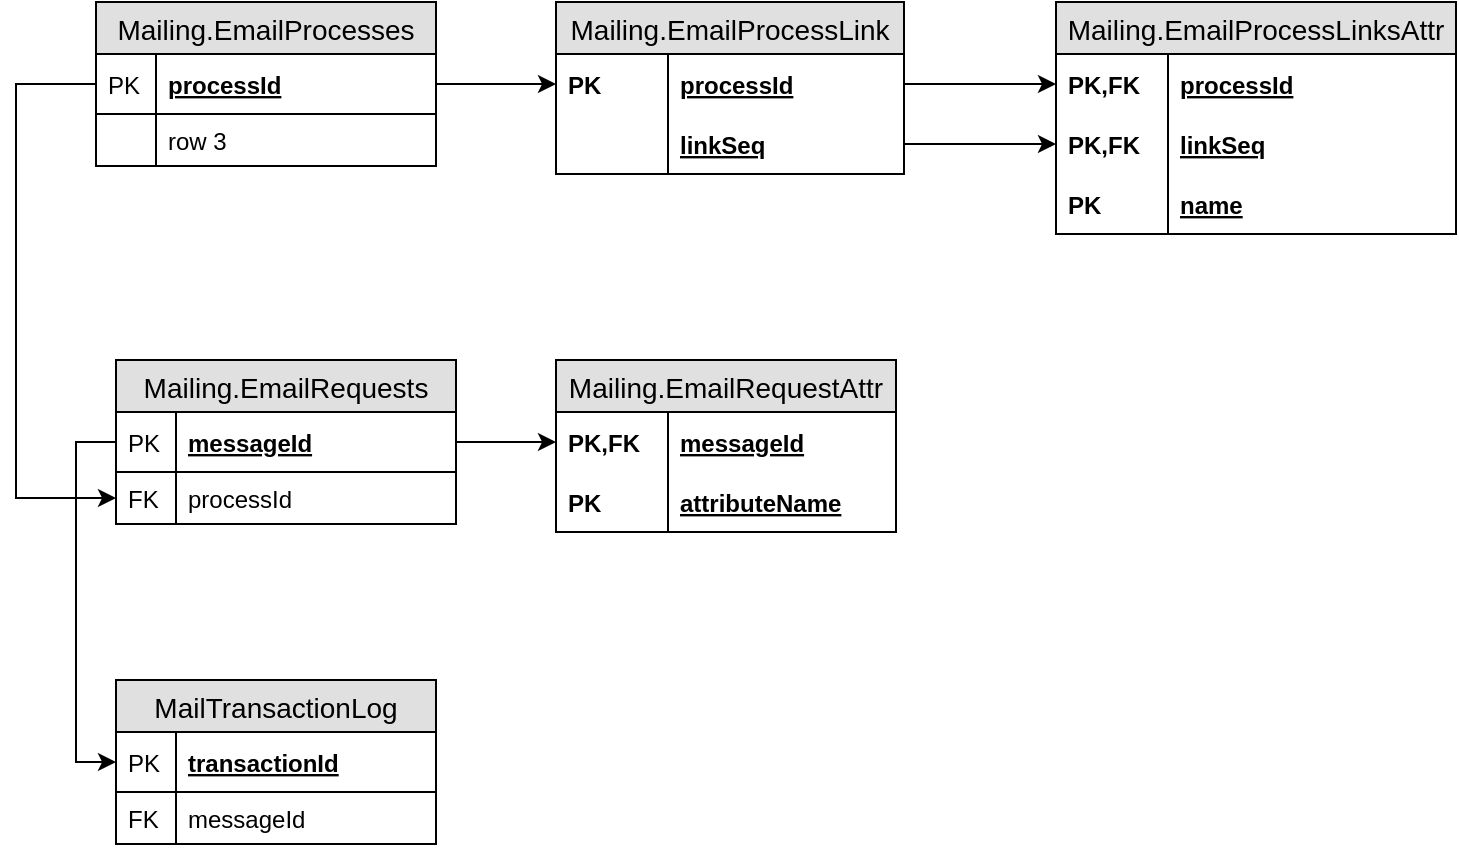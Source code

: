 <mxfile version="10.7.5" type="github"><diagram id="SB_Kls23tC7Y3D_4Yoh1" name="Page-1"><mxGraphModel dx="2244" dy="715" grid="1" gridSize="10" guides="1" tooltips="1" connect="1" arrows="1" fold="1" page="1" pageScale="1" pageWidth="850" pageHeight="1100" math="0" shadow="0"><root><mxCell id="0"/><mxCell id="1" parent="0"/><mxCell id="N1daHU1k654bWJSWbZei-3" value="Mailing.EmailProcesses" style="swimlane;fontStyle=0;childLayout=stackLayout;horizontal=1;startSize=26;fillColor=#e0e0e0;horizontalStack=0;resizeParent=1;resizeParentMax=0;resizeLast=0;collapsible=1;marginBottom=0;swimlaneFillColor=#ffffff;align=center;fontSize=14;" parent="1" vertex="1"><mxGeometry x="40" y="101" width="170" height="82" as="geometry"/></mxCell><mxCell id="N1daHU1k654bWJSWbZei-4" value="processId" style="shape=partialRectangle;top=0;left=0;right=0;bottom=1;align=left;verticalAlign=middle;fillColor=none;spacingLeft=34;spacingRight=4;overflow=hidden;rotatable=0;points=[[0,0.5],[1,0.5]];portConstraint=eastwest;dropTarget=0;fontStyle=5;fontSize=12;" parent="N1daHU1k654bWJSWbZei-3" vertex="1"><mxGeometry y="26" width="170" height="30" as="geometry"/></mxCell><mxCell id="N1daHU1k654bWJSWbZei-5" value="PK" style="shape=partialRectangle;top=0;left=0;bottom=0;fillColor=none;align=left;verticalAlign=middle;spacingLeft=4;spacingRight=4;overflow=hidden;rotatable=0;points=[];portConstraint=eastwest;part=1;fontSize=12;" parent="N1daHU1k654bWJSWbZei-4" vertex="1" connectable="0"><mxGeometry width="30" height="30" as="geometry"/></mxCell><mxCell id="8gAO9HkoRNxko6sKfsYA-80" value="row 3" style="shape=partialRectangle;top=0;left=0;right=0;bottom=0;align=left;verticalAlign=top;fillColor=none;spacingLeft=34;spacingRight=4;overflow=hidden;rotatable=0;points=[[0,0.5],[1,0.5]];portConstraint=eastwest;dropTarget=0;fontSize=12;" parent="N1daHU1k654bWJSWbZei-3" vertex="1"><mxGeometry y="56" width="170" height="26" as="geometry"/></mxCell><mxCell id="8gAO9HkoRNxko6sKfsYA-81" value="" style="shape=partialRectangle;top=0;left=0;bottom=0;fillColor=none;align=left;verticalAlign=top;spacingLeft=4;spacingRight=4;overflow=hidden;rotatable=0;points=[];portConstraint=eastwest;part=1;fontSize=12;" parent="8gAO9HkoRNxko6sKfsYA-80" vertex="1" connectable="0"><mxGeometry width="30" height="26" as="geometry"/></mxCell><mxCell id="8gAO9HkoRNxko6sKfsYA-1" value="Mailing.EmailProcessLink" style="swimlane;fontStyle=0;childLayout=stackLayout;horizontal=1;startSize=26;fillColor=#e0e0e0;horizontalStack=0;resizeParent=1;resizeParentMax=0;resizeLast=0;collapsible=1;marginBottom=0;swimlaneFillColor=#ffffff;align=center;fontSize=14;" parent="1" vertex="1"><mxGeometry x="270" y="101" width="174" height="86" as="geometry"/></mxCell><mxCell id="8gAO9HkoRNxko6sKfsYA-2" value="processId" style="shape=partialRectangle;top=0;left=0;right=0;bottom=0;align=left;verticalAlign=middle;fillColor=none;spacingLeft=60;spacingRight=4;overflow=hidden;rotatable=0;points=[[0,0.5],[1,0.5]];portConstraint=eastwest;dropTarget=0;fontStyle=5;fontSize=12;" parent="8gAO9HkoRNxko6sKfsYA-1" vertex="1"><mxGeometry y="26" width="174" height="30" as="geometry"/></mxCell><mxCell id="8gAO9HkoRNxko6sKfsYA-3" value="PK" style="shape=partialRectangle;fontStyle=1;top=0;left=0;bottom=0;fillColor=none;align=left;verticalAlign=middle;spacingLeft=4;spacingRight=4;overflow=hidden;rotatable=0;points=[];portConstraint=eastwest;part=1;fontSize=12;" parent="8gAO9HkoRNxko6sKfsYA-2" vertex="1" connectable="0"><mxGeometry width="56" height="30" as="geometry"/></mxCell><mxCell id="8gAO9HkoRNxko6sKfsYA-4" value="linkSeq" style="shape=partialRectangle;top=0;left=0;right=0;bottom=1;align=left;verticalAlign=middle;fillColor=none;spacingLeft=60;spacingRight=4;overflow=hidden;rotatable=0;points=[[0,0.5],[1,0.5]];portConstraint=eastwest;dropTarget=0;fontStyle=5;fontSize=12;" parent="8gAO9HkoRNxko6sKfsYA-1" vertex="1"><mxGeometry y="56" width="174" height="30" as="geometry"/></mxCell><mxCell id="8gAO9HkoRNxko6sKfsYA-5" value="" style="shape=partialRectangle;fontStyle=1;top=0;left=0;bottom=0;fillColor=none;align=left;verticalAlign=middle;spacingLeft=4;spacingRight=4;overflow=hidden;rotatable=0;points=[];portConstraint=eastwest;part=1;fontSize=12;" parent="8gAO9HkoRNxko6sKfsYA-4" vertex="1" connectable="0"><mxGeometry width="56" height="30" as="geometry"/></mxCell><mxCell id="8gAO9HkoRNxko6sKfsYA-8" style="edgeStyle=orthogonalEdgeStyle;rounded=0;orthogonalLoop=1;jettySize=auto;html=1;" parent="1" source="N1daHU1k654bWJSWbZei-4" target="8gAO9HkoRNxko6sKfsYA-2" edge="1"><mxGeometry relative="1" as="geometry"/></mxCell><mxCell id="8gAO9HkoRNxko6sKfsYA-16" value="Mailing.EmailProcessLinksAttr" style="swimlane;fontStyle=0;childLayout=stackLayout;horizontal=1;startSize=26;fillColor=#e0e0e0;horizontalStack=0;resizeParent=1;resizeParentMax=0;resizeLast=0;collapsible=1;marginBottom=0;swimlaneFillColor=#ffffff;align=center;fontSize=14;" parent="1" vertex="1"><mxGeometry x="520" y="101" width="200" height="116" as="geometry"/></mxCell><mxCell id="8gAO9HkoRNxko6sKfsYA-17" value="processId" style="shape=partialRectangle;top=0;left=0;right=0;bottom=0;align=left;verticalAlign=middle;fillColor=none;spacingLeft=60;spacingRight=4;overflow=hidden;rotatable=0;points=[[0,0.5],[1,0.5]];portConstraint=eastwest;dropTarget=0;fontStyle=5;fontSize=12;" parent="8gAO9HkoRNxko6sKfsYA-16" vertex="1"><mxGeometry y="26" width="200" height="30" as="geometry"/></mxCell><mxCell id="8gAO9HkoRNxko6sKfsYA-18" value="PK,FK" style="shape=partialRectangle;fontStyle=1;top=0;left=0;bottom=0;fillColor=none;align=left;verticalAlign=middle;spacingLeft=4;spacingRight=4;overflow=hidden;rotatable=0;points=[];portConstraint=eastwest;part=1;fontSize=12;" parent="8gAO9HkoRNxko6sKfsYA-17" vertex="1" connectable="0"><mxGeometry width="56" height="30" as="geometry"/></mxCell><mxCell id="8gAO9HkoRNxko6sKfsYA-19" value="linkSeq" style="shape=partialRectangle;top=0;left=0;right=0;bottom=1;align=left;verticalAlign=middle;fillColor=none;spacingLeft=60;spacingRight=4;overflow=hidden;rotatable=0;points=[[0,0.5],[1,0.5]];portConstraint=eastwest;dropTarget=0;fontStyle=5;fontSize=12;strokeColor=none;" parent="8gAO9HkoRNxko6sKfsYA-16" vertex="1"><mxGeometry y="56" width="200" height="30" as="geometry"/></mxCell><mxCell id="8gAO9HkoRNxko6sKfsYA-20" value="PK,FK" style="shape=partialRectangle;fontStyle=1;top=0;left=0;bottom=0;fillColor=none;align=left;verticalAlign=middle;spacingLeft=4;spacingRight=4;overflow=hidden;rotatable=0;points=[];portConstraint=eastwest;part=1;fontSize=12;" parent="8gAO9HkoRNxko6sKfsYA-19" vertex="1" connectable="0"><mxGeometry width="56" height="30" as="geometry"/></mxCell><mxCell id="8gAO9HkoRNxko6sKfsYA-23" value="name" style="shape=partialRectangle;top=0;left=0;right=0;bottom=1;align=left;verticalAlign=middle;fillColor=none;spacingLeft=60;spacingRight=4;overflow=hidden;rotatable=0;points=[[0,0.5],[1,0.5]];portConstraint=eastwest;dropTarget=0;fontStyle=5;fontSize=12;strokeColor=#000000;" parent="8gAO9HkoRNxko6sKfsYA-16" vertex="1"><mxGeometry y="86" width="200" height="30" as="geometry"/></mxCell><mxCell id="8gAO9HkoRNxko6sKfsYA-24" value="PK" style="shape=partialRectangle;fontStyle=1;top=0;left=0;bottom=0;fillColor=none;align=left;verticalAlign=middle;spacingLeft=4;spacingRight=4;overflow=hidden;rotatable=0;points=[];portConstraint=eastwest;part=1;fontSize=12;" parent="8gAO9HkoRNxko6sKfsYA-23" vertex="1" connectable="0"><mxGeometry width="56" height="30" as="geometry"/></mxCell><mxCell id="8gAO9HkoRNxko6sKfsYA-25" style="edgeStyle=orthogonalEdgeStyle;rounded=0;orthogonalLoop=1;jettySize=auto;html=1;" parent="1" source="8gAO9HkoRNxko6sKfsYA-2" target="8gAO9HkoRNxko6sKfsYA-17" edge="1"><mxGeometry relative="1" as="geometry"/></mxCell><mxCell id="8gAO9HkoRNxko6sKfsYA-26" style="edgeStyle=orthogonalEdgeStyle;rounded=0;orthogonalLoop=1;jettySize=auto;html=1;" parent="1" source="8gAO9HkoRNxko6sKfsYA-4" target="8gAO9HkoRNxko6sKfsYA-19" edge="1"><mxGeometry relative="1" as="geometry"/></mxCell><mxCell id="8gAO9HkoRNxko6sKfsYA-31" value="Mailing.EmailRequests" style="swimlane;fontStyle=0;childLayout=stackLayout;horizontal=1;startSize=26;fillColor=#e0e0e0;horizontalStack=0;resizeParent=1;resizeParentMax=0;resizeLast=0;collapsible=1;marginBottom=0;swimlaneFillColor=#ffffff;align=center;fontSize=14;strokeColor=#000000;" parent="1" vertex="1"><mxGeometry x="50" y="280" width="170" height="82" as="geometry"/></mxCell><mxCell id="8gAO9HkoRNxko6sKfsYA-32" value="messageId" style="shape=partialRectangle;top=0;left=0;right=0;bottom=1;align=left;verticalAlign=middle;fillColor=none;spacingLeft=34;spacingRight=4;overflow=hidden;rotatable=0;points=[[0,0.5],[1,0.5]];portConstraint=eastwest;dropTarget=0;fontStyle=5;fontSize=12;" parent="8gAO9HkoRNxko6sKfsYA-31" vertex="1"><mxGeometry y="26" width="170" height="30" as="geometry"/></mxCell><mxCell id="8gAO9HkoRNxko6sKfsYA-33" value="PK" style="shape=partialRectangle;top=0;left=0;bottom=0;fillColor=none;align=left;verticalAlign=middle;spacingLeft=4;spacingRight=4;overflow=hidden;rotatable=0;points=[];portConstraint=eastwest;part=1;fontSize=12;" parent="8gAO9HkoRNxko6sKfsYA-32" vertex="1" connectable="0"><mxGeometry width="30" height="30" as="geometry"/></mxCell><mxCell id="8gAO9HkoRNxko6sKfsYA-34" value="processId" style="shape=partialRectangle;top=0;left=0;right=0;bottom=0;align=left;verticalAlign=top;fillColor=none;spacingLeft=34;spacingRight=4;overflow=hidden;rotatable=0;points=[[0,0.5],[1,0.5]];portConstraint=eastwest;dropTarget=0;fontSize=12;" parent="8gAO9HkoRNxko6sKfsYA-31" vertex="1"><mxGeometry y="56" width="170" height="26" as="geometry"/></mxCell><mxCell id="8gAO9HkoRNxko6sKfsYA-35" value="FK" style="shape=partialRectangle;top=0;left=0;bottom=0;fillColor=none;align=left;verticalAlign=top;spacingLeft=4;spacingRight=4;overflow=hidden;rotatable=0;points=[];portConstraint=eastwest;part=1;fontSize=12;" parent="8gAO9HkoRNxko6sKfsYA-34" vertex="1" connectable="0"><mxGeometry width="30" height="26" as="geometry"/></mxCell><mxCell id="8gAO9HkoRNxko6sKfsYA-60" style="edgeStyle=orthogonalEdgeStyle;rounded=0;orthogonalLoop=1;jettySize=auto;html=1;" parent="1" source="N1daHU1k654bWJSWbZei-4" target="8gAO9HkoRNxko6sKfsYA-34" edge="1"><mxGeometry relative="1" as="geometry"><Array as="points"><mxPoint y="142"/><mxPoint y="349"/></Array></mxGeometry></mxCell><mxCell id="8gAO9HkoRNxko6sKfsYA-72" value="Mailing.EmailRequestAttr" style="swimlane;fontStyle=0;childLayout=stackLayout;horizontal=1;startSize=26;fillColor=#e0e0e0;horizontalStack=0;resizeParent=1;resizeParentMax=0;resizeLast=0;collapsible=1;marginBottom=0;swimlaneFillColor=#ffffff;align=center;fontSize=14;strokeColor=#000000;" parent="1" vertex="1"><mxGeometry x="270" y="280" width="170" height="86" as="geometry"/></mxCell><mxCell id="8gAO9HkoRNxko6sKfsYA-73" value="messageId" style="shape=partialRectangle;top=0;left=0;right=0;bottom=0;align=left;verticalAlign=middle;fillColor=none;spacingLeft=60;spacingRight=4;overflow=hidden;rotatable=0;points=[[0,0.5],[1,0.5]];portConstraint=eastwest;dropTarget=0;fontStyle=5;fontSize=12;" parent="8gAO9HkoRNxko6sKfsYA-72" vertex="1"><mxGeometry y="26" width="170" height="30" as="geometry"/></mxCell><mxCell id="8gAO9HkoRNxko6sKfsYA-74" value="PK,FK" style="shape=partialRectangle;fontStyle=1;top=0;left=0;bottom=0;fillColor=none;align=left;verticalAlign=middle;spacingLeft=4;spacingRight=4;overflow=hidden;rotatable=0;points=[];portConstraint=eastwest;part=1;fontSize=12;" parent="8gAO9HkoRNxko6sKfsYA-73" vertex="1" connectable="0"><mxGeometry width="56" height="30" as="geometry"/></mxCell><mxCell id="8gAO9HkoRNxko6sKfsYA-75" value="attributeName" style="shape=partialRectangle;top=0;left=0;right=0;bottom=1;align=left;verticalAlign=middle;fillColor=none;spacingLeft=60;spacingRight=4;overflow=hidden;rotatable=0;points=[[0,0.5],[1,0.5]];portConstraint=eastwest;dropTarget=0;fontStyle=5;fontSize=12;" parent="8gAO9HkoRNxko6sKfsYA-72" vertex="1"><mxGeometry y="56" width="170" height="30" as="geometry"/></mxCell><mxCell id="8gAO9HkoRNxko6sKfsYA-76" value="PK" style="shape=partialRectangle;fontStyle=1;top=0;left=0;bottom=0;fillColor=none;align=left;verticalAlign=middle;spacingLeft=4;spacingRight=4;overflow=hidden;rotatable=0;points=[];portConstraint=eastwest;part=1;fontSize=12;" parent="8gAO9HkoRNxko6sKfsYA-75" vertex="1" connectable="0"><mxGeometry width="56" height="30" as="geometry"/></mxCell><mxCell id="8gAO9HkoRNxko6sKfsYA-79" style="edgeStyle=orthogonalEdgeStyle;rounded=0;orthogonalLoop=1;jettySize=auto;html=1;" parent="1" source="8gAO9HkoRNxko6sKfsYA-32" target="8gAO9HkoRNxko6sKfsYA-73" edge="1"><mxGeometry relative="1" as="geometry"/></mxCell><mxCell id="sQICtqxusCz0Yflx1RKA-1" value="MailTransactionLog" style="swimlane;fontStyle=0;childLayout=stackLayout;horizontal=1;startSize=26;fillColor=#e0e0e0;horizontalStack=0;resizeParent=1;resizeParentMax=0;resizeLast=0;collapsible=1;marginBottom=0;swimlaneFillColor=#ffffff;align=center;fontSize=14;" vertex="1" parent="1"><mxGeometry x="50" y="440" width="160" height="82" as="geometry"/></mxCell><mxCell id="sQICtqxusCz0Yflx1RKA-2" value="transactionId" style="shape=partialRectangle;top=0;left=0;right=0;bottom=1;align=left;verticalAlign=middle;fillColor=none;spacingLeft=34;spacingRight=4;overflow=hidden;rotatable=0;points=[[0,0.5],[1,0.5]];portConstraint=eastwest;dropTarget=0;fontStyle=5;fontSize=12;" vertex="1" parent="sQICtqxusCz0Yflx1RKA-1"><mxGeometry y="26" width="160" height="30" as="geometry"/></mxCell><mxCell id="sQICtqxusCz0Yflx1RKA-3" value="PK" style="shape=partialRectangle;top=0;left=0;bottom=0;fillColor=none;align=left;verticalAlign=middle;spacingLeft=4;spacingRight=4;overflow=hidden;rotatable=0;points=[];portConstraint=eastwest;part=1;fontSize=12;" vertex="1" connectable="0" parent="sQICtqxusCz0Yflx1RKA-2"><mxGeometry width="30" height="30" as="geometry"/></mxCell><mxCell id="sQICtqxusCz0Yflx1RKA-4" value="messageId" style="shape=partialRectangle;top=0;left=0;right=0;bottom=0;align=left;verticalAlign=top;fillColor=none;spacingLeft=34;spacingRight=4;overflow=hidden;rotatable=0;points=[[0,0.5],[1,0.5]];portConstraint=eastwest;dropTarget=0;fontSize=12;" vertex="1" parent="sQICtqxusCz0Yflx1RKA-1"><mxGeometry y="56" width="160" height="26" as="geometry"/></mxCell><mxCell id="sQICtqxusCz0Yflx1RKA-5" value="FK" style="shape=partialRectangle;top=0;left=0;bottom=0;fillColor=none;align=left;verticalAlign=top;spacingLeft=4;spacingRight=4;overflow=hidden;rotatable=0;points=[];portConstraint=eastwest;part=1;fontSize=12;" vertex="1" connectable="0" parent="sQICtqxusCz0Yflx1RKA-4"><mxGeometry width="30" height="26" as="geometry"/></mxCell><mxCell id="sQICtqxusCz0Yflx1RKA-12" style="edgeStyle=orthogonalEdgeStyle;rounded=0;orthogonalLoop=1;jettySize=auto;html=1;entryX=0;entryY=0.5;entryDx=0;entryDy=0;" edge="1" parent="1" source="8gAO9HkoRNxko6sKfsYA-32" target="sQICtqxusCz0Yflx1RKA-2"><mxGeometry relative="1" as="geometry"><mxPoint x="40" y="490" as="targetPoint"/></mxGeometry></mxCell></root></mxGraphModel></diagram></mxfile>